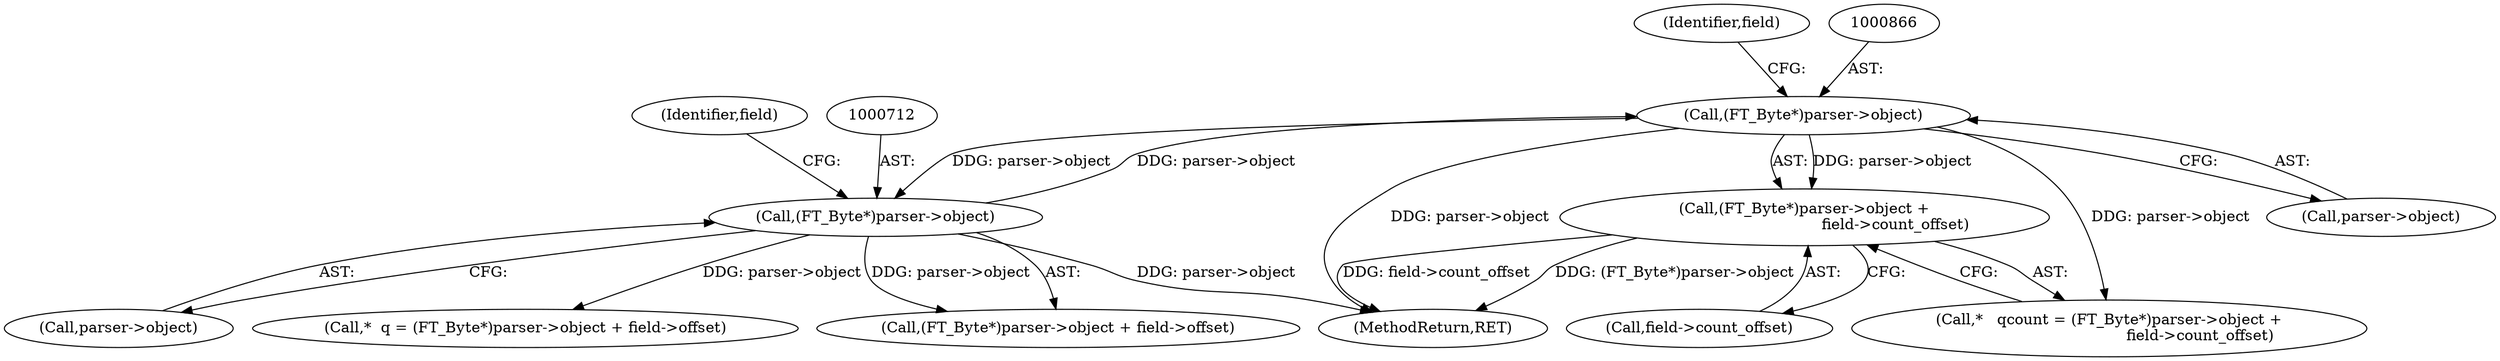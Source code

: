 digraph "0_savannah_beecf80a6deecbaf5d264d4f864451bde4fe98b8@pointer" {
"1000864" [label="(Call,(FT_Byte*)parser->object +\n                                      field->count_offset)"];
"1000865" [label="(Call,(FT_Byte*)parser->object)"];
"1000711" [label="(Call,(FT_Byte*)parser->object)"];
"1000867" [label="(Call,parser->object)"];
"1000708" [label="(Call,*  q = (FT_Byte*)parser->object + field->offset)"];
"1000864" [label="(Call,(FT_Byte*)parser->object +\n                                      field->count_offset)"];
"1000711" [label="(Call,(FT_Byte*)parser->object)"];
"1000865" [label="(Call,(FT_Byte*)parser->object)"];
"1000871" [label="(Identifier,field)"];
"1000710" [label="(Call,(FT_Byte*)parser->object + field->offset)"];
"1000717" [label="(Identifier,field)"];
"1000870" [label="(Call,field->count_offset)"];
"1000862" [label="(Call,*   qcount = (FT_Byte*)parser->object +\n                                      field->count_offset)"];
"1000713" [label="(Call,parser->object)"];
"1001011" [label="(MethodReturn,RET)"];
"1000864" -> "1000862"  [label="AST: "];
"1000864" -> "1000870"  [label="CFG: "];
"1000865" -> "1000864"  [label="AST: "];
"1000870" -> "1000864"  [label="AST: "];
"1000862" -> "1000864"  [label="CFG: "];
"1000864" -> "1001011"  [label="DDG: (FT_Byte*)parser->object"];
"1000864" -> "1001011"  [label="DDG: field->count_offset"];
"1000865" -> "1000864"  [label="DDG: parser->object"];
"1000865" -> "1000867"  [label="CFG: "];
"1000866" -> "1000865"  [label="AST: "];
"1000867" -> "1000865"  [label="AST: "];
"1000871" -> "1000865"  [label="CFG: "];
"1000865" -> "1001011"  [label="DDG: parser->object"];
"1000865" -> "1000711"  [label="DDG: parser->object"];
"1000865" -> "1000862"  [label="DDG: parser->object"];
"1000711" -> "1000865"  [label="DDG: parser->object"];
"1000711" -> "1000710"  [label="AST: "];
"1000711" -> "1000713"  [label="CFG: "];
"1000712" -> "1000711"  [label="AST: "];
"1000713" -> "1000711"  [label="AST: "];
"1000717" -> "1000711"  [label="CFG: "];
"1000711" -> "1001011"  [label="DDG: parser->object"];
"1000711" -> "1000708"  [label="DDG: parser->object"];
"1000711" -> "1000710"  [label="DDG: parser->object"];
}

